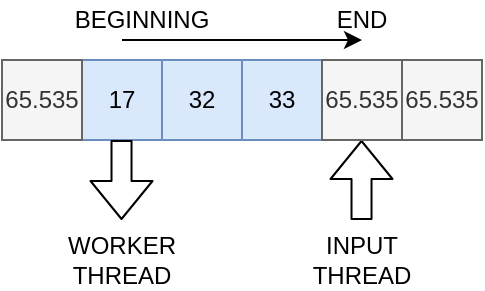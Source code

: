 <mxfile version="14.5.1" type="device" pages="2"><diagram id="fqpvUcI_2OOE-WtMeqyC" name="input-queue"><mxGraphModel dx="518" dy="461" grid="1" gridSize="10" guides="1" tooltips="1" connect="1" arrows="1" fold="1" page="1" pageScale="1" pageWidth="827" pageHeight="1169" math="0" shadow="0"><root><mxCell id="0"/><mxCell id="1" parent="0"/><mxCell id="Ar-SPghvdCVUFrQx2zSJ-2" value="17" style="rounded=0;whiteSpace=wrap;html=1;fillColor=#dae8fc;strokeColor=#6c8ebf;" parent="1" vertex="1"><mxGeometry x="120" y="80" width="40" height="40" as="geometry"/></mxCell><mxCell id="Ar-SPghvdCVUFrQx2zSJ-3" value="32" style="rounded=0;whiteSpace=wrap;html=1;fillColor=#dae8fc;strokeColor=#6c8ebf;" parent="1" vertex="1"><mxGeometry x="160" y="80" width="40" height="40" as="geometry"/></mxCell><mxCell id="Ar-SPghvdCVUFrQx2zSJ-4" value="33" style="rounded=0;whiteSpace=wrap;html=1;fillColor=#dae8fc;strokeColor=#6c8ebf;" parent="1" vertex="1"><mxGeometry x="200" y="80" width="40" height="40" as="geometry"/></mxCell><mxCell id="Ar-SPghvdCVUFrQx2zSJ-5" value="65.535" style="rounded=0;whiteSpace=wrap;html=1;fillColor=#f5f5f5;strokeColor=#666666;fontColor=#333333;" parent="1" vertex="1"><mxGeometry x="80" y="80" width="40" height="40" as="geometry"/></mxCell><mxCell id="Ar-SPghvdCVUFrQx2zSJ-6" value="65.535" style="rounded=0;whiteSpace=wrap;html=1;fillColor=#f5f5f5;strokeColor=#666666;fontColor=#333333;" parent="1" vertex="1"><mxGeometry x="280" y="80" width="40" height="40" as="geometry"/></mxCell><mxCell id="Ar-SPghvdCVUFrQx2zSJ-7" value="" style="shape=flexArrow;endArrow=classic;html=1;" parent="1" edge="1"><mxGeometry width="50" height="50" relative="1" as="geometry"><mxPoint x="259.76" y="160" as="sourcePoint"/><mxPoint x="259.76" y="120" as="targetPoint"/></mxGeometry></mxCell><mxCell id="Ar-SPghvdCVUFrQx2zSJ-8" value="" style="shape=flexArrow;endArrow=classic;html=1;" parent="1" edge="1"><mxGeometry width="50" height="50" relative="1" as="geometry"><mxPoint x="139.76" y="120" as="sourcePoint"/><mxPoint x="139.76" y="160" as="targetPoint"/></mxGeometry></mxCell><mxCell id="Ar-SPghvdCVUFrQx2zSJ-9" value="65.535" style="rounded=0;whiteSpace=wrap;html=1;fillColor=#f5f5f5;strokeColor=#666666;fontColor=#333333;" parent="1" vertex="1"><mxGeometry x="240" y="80" width="40" height="40" as="geometry"/></mxCell><mxCell id="Ar-SPghvdCVUFrQx2zSJ-10" value="INPUT THREAD" style="text;html=1;strokeColor=none;fillColor=none;align=center;verticalAlign=middle;whiteSpace=wrap;rounded=0;" parent="1" vertex="1"><mxGeometry x="240" y="170" width="40" height="20" as="geometry"/></mxCell><mxCell id="Ar-SPghvdCVUFrQx2zSJ-11" value="WORKER THREAD" style="text;html=1;strokeColor=none;fillColor=none;align=center;verticalAlign=middle;whiteSpace=wrap;rounded=0;" parent="1" vertex="1"><mxGeometry x="120" y="170" width="40" height="20" as="geometry"/></mxCell><mxCell id="Ac_1d3hLh68oMp6rUipk-1" value="BEGINNING" style="text;html=1;strokeColor=none;fillColor=none;align=center;verticalAlign=middle;whiteSpace=wrap;rounded=0;" parent="1" vertex="1"><mxGeometry x="130" y="50" width="40" height="20" as="geometry"/></mxCell><mxCell id="Ac_1d3hLh68oMp6rUipk-2" value="END" style="text;html=1;strokeColor=none;fillColor=none;align=center;verticalAlign=middle;whiteSpace=wrap;rounded=0;" parent="1" vertex="1"><mxGeometry x="240" y="50" width="40" height="20" as="geometry"/></mxCell><mxCell id="Ac_1d3hLh68oMp6rUipk-3" value="" style="endArrow=classic;html=1;" parent="1" edge="1"><mxGeometry width="50" height="50" relative="1" as="geometry"><mxPoint x="140" y="70" as="sourcePoint"/><mxPoint x="260" y="70" as="targetPoint"/></mxGeometry></mxCell></root></mxGraphModel></diagram><diagram name="output-queue" id="xSfk_ydj1Efm_MP_nWqk"><mxGraphModel dx="435" dy="387" grid="1" gridSize="10" guides="1" tooltips="1" connect="1" arrows="1" fold="1" page="1" pageScale="1" pageWidth="827" pageHeight="1169" math="0" shadow="0"><root><mxCell id="K7GK1wh1v2CievCuNcjy-0"/><mxCell id="K7GK1wh1v2CievCuNcjy-1" parent="K7GK1wh1v2CievCuNcjy-0"/><mxCell id="K7GK1wh1v2CievCuNcjy-2" value="5" style="rounded=0;whiteSpace=wrap;html=1;fillColor=#dae8fc;strokeColor=#6c8ebf;" parent="K7GK1wh1v2CievCuNcjy-1" vertex="1"><mxGeometry x="120" y="80" width="40" height="20" as="geometry"/></mxCell><mxCell id="K7GK1wh1v2CievCuNcjy-3" value="11" style="rounded=0;whiteSpace=wrap;html=1;fillColor=#dae8fc;strokeColor=#6c8ebf;" parent="K7GK1wh1v2CievCuNcjy-1" vertex="1"><mxGeometry x="160" y="80" width="40" height="20" as="geometry"/></mxCell><mxCell id="K7GK1wh1v2CievCuNcjy-4" value="12" style="rounded=0;whiteSpace=wrap;html=1;fillColor=#dae8fc;strokeColor=#6c8ebf;" parent="K7GK1wh1v2CievCuNcjy-1" vertex="1"><mxGeometry x="200" y="80" width="40" height="20" as="geometry"/></mxCell><mxCell id="K7GK1wh1v2CievCuNcjy-5" value="65.535" style="rounded=0;whiteSpace=wrap;html=1;fillColor=#f5f5f5;strokeColor=#666666;fontColor=#333333;" parent="K7GK1wh1v2CievCuNcjy-1" vertex="1"><mxGeometry x="80" y="80" width="40" height="20" as="geometry"/></mxCell><mxCell id="K7GK1wh1v2CievCuNcjy-6" value="65.535" style="rounded=0;whiteSpace=wrap;html=1;fillColor=#f5f5f5;strokeColor=#666666;fontColor=#333333;" parent="K7GK1wh1v2CievCuNcjy-1" vertex="1"><mxGeometry x="280" y="80" width="40" height="20" as="geometry"/></mxCell><mxCell id="K7GK1wh1v2CievCuNcjy-7" value="" style="shape=flexArrow;endArrow=classic;html=1;" parent="K7GK1wh1v2CievCuNcjy-1" edge="1"><mxGeometry width="50" height="50" relative="1" as="geometry"><mxPoint x="259.76" y="160" as="sourcePoint"/><mxPoint x="259.76" y="120" as="targetPoint"/></mxGeometry></mxCell><mxCell id="K7GK1wh1v2CievCuNcjy-8" value="" style="shape=flexArrow;endArrow=classic;html=1;" parent="K7GK1wh1v2CievCuNcjy-1" edge="1"><mxGeometry width="50" height="50" relative="1" as="geometry"><mxPoint x="139.76" y="120" as="sourcePoint"/><mxPoint x="139.76" y="160" as="targetPoint"/></mxGeometry></mxCell><mxCell id="K7GK1wh1v2CievCuNcjy-9" value="65.535" style="rounded=0;whiteSpace=wrap;html=1;fillColor=#f5f5f5;strokeColor=#666666;fontColor=#333333;" parent="K7GK1wh1v2CievCuNcjy-1" vertex="1"><mxGeometry x="240" y="80" width="40" height="20" as="geometry"/></mxCell><mxCell id="K7GK1wh1v2CievCuNcjy-10" value="OUTPUT THREAD" style="text;html=1;strokeColor=none;fillColor=none;align=center;verticalAlign=middle;whiteSpace=wrap;rounded=0;" parent="K7GK1wh1v2CievCuNcjy-1" vertex="1"><mxGeometry x="120" y="170" width="40" height="20" as="geometry"/></mxCell><mxCell id="K7GK1wh1v2CievCuNcjy-11" value="WORKER THREAD" style="text;html=1;strokeColor=none;fillColor=none;align=center;verticalAlign=middle;whiteSpace=wrap;rounded=0;" parent="K7GK1wh1v2CievCuNcjy-1" vertex="1"><mxGeometry x="240" y="170" width="40" height="20" as="geometry"/></mxCell><mxCell id="K7GK1wh1v2CievCuNcjy-12" value="'#'" style="rounded=0;whiteSpace=wrap;html=1;fillColor=#dae8fc;strokeColor=#6c8ebf;" parent="K7GK1wh1v2CievCuNcjy-1" vertex="1"><mxGeometry x="120" y="100" width="40" height="20" as="geometry"/></mxCell><mxCell id="K7GK1wh1v2CievCuNcjy-13" value="'.'" style="rounded=0;whiteSpace=wrap;html=1;fillColor=#dae8fc;strokeColor=#6c8ebf;" parent="K7GK1wh1v2CievCuNcjy-1" vertex="1"><mxGeometry x="160" y="100" width="40" height="20" as="geometry"/></mxCell><mxCell id="K7GK1wh1v2CievCuNcjy-14" value="'.'" style="rounded=0;whiteSpace=wrap;html=1;fillColor=#dae8fc;strokeColor=#6c8ebf;" parent="K7GK1wh1v2CievCuNcjy-1" vertex="1"><mxGeometry x="200" y="100" width="40" height="20" as="geometry"/></mxCell><mxCell id="K7GK1wh1v2CievCuNcjy-15" value="'#'" style="rounded=0;whiteSpace=wrap;html=1;fillColor=#f5f5f5;strokeColor=#666666;fontColor=#333333;" parent="K7GK1wh1v2CievCuNcjy-1" vertex="1"><mxGeometry x="80" y="100" width="40" height="20" as="geometry"/></mxCell><mxCell id="K7GK1wh1v2CievCuNcjy-16" value="'.'" style="rounded=0;whiteSpace=wrap;html=1;fillColor=#f5f5f5;strokeColor=#666666;fontColor=#333333;" parent="K7GK1wh1v2CievCuNcjy-1" vertex="1"><mxGeometry x="240" y="100" width="40" height="20" as="geometry"/></mxCell><mxCell id="K7GK1wh1v2CievCuNcjy-17" value="'#'" style="rounded=0;whiteSpace=wrap;html=1;fillColor=#f5f5f5;strokeColor=#666666;fontColor=#333333;" parent="K7GK1wh1v2CievCuNcjy-1" vertex="1"><mxGeometry x="280" y="100" width="40" height="20" as="geometry"/></mxCell><mxCell id="WsYLK8EODX8ASd4x2u8c-0" value="BEGINNING" style="text;html=1;strokeColor=none;fillColor=none;align=center;verticalAlign=middle;whiteSpace=wrap;rounded=0;" parent="K7GK1wh1v2CievCuNcjy-1" vertex="1"><mxGeometry x="130" y="50" width="40" height="20" as="geometry"/></mxCell><mxCell id="WsYLK8EODX8ASd4x2u8c-1" value="END" style="text;html=1;strokeColor=none;fillColor=none;align=center;verticalAlign=middle;whiteSpace=wrap;rounded=0;" parent="K7GK1wh1v2CievCuNcjy-1" vertex="1"><mxGeometry x="240" y="50" width="40" height="20" as="geometry"/></mxCell><mxCell id="WsYLK8EODX8ASd4x2u8c-2" value="" style="endArrow=classic;html=1;" parent="K7GK1wh1v2CievCuNcjy-1" edge="1"><mxGeometry width="50" height="50" relative="1" as="geometry"><mxPoint x="140" y="70" as="sourcePoint"/><mxPoint x="260" y="70" as="targetPoint"/></mxGeometry></mxCell></root></mxGraphModel></diagram></mxfile>